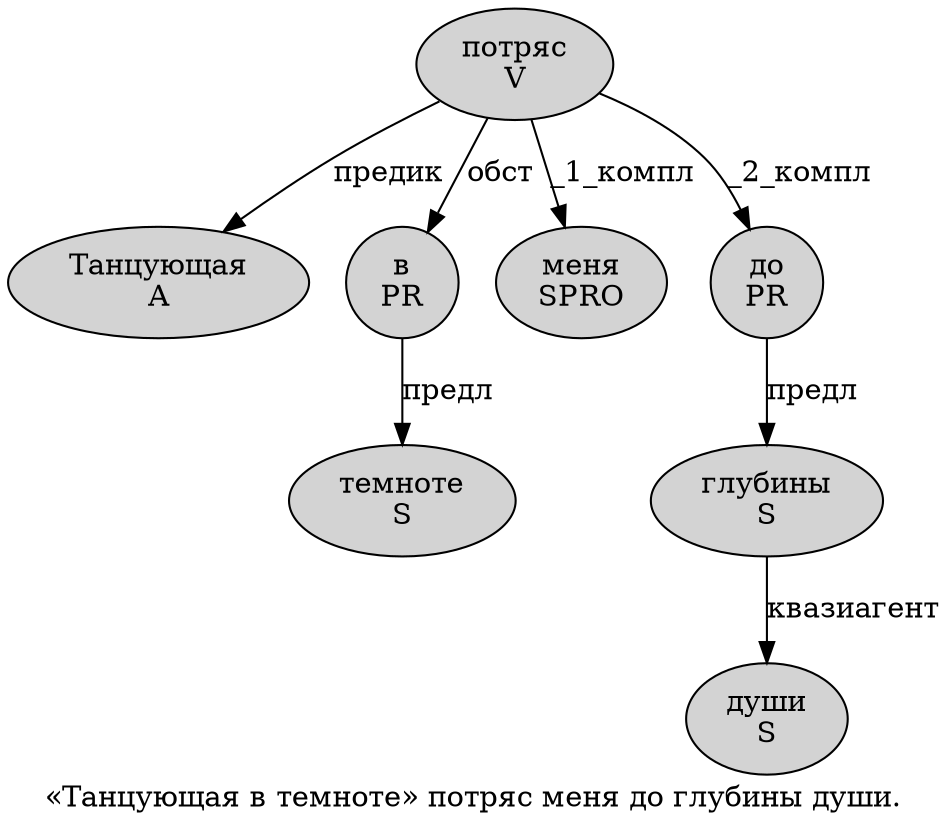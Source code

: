 digraph SENTENCE_962 {
	graph [label="«Танцующая в темноте» потряс меня до глубины души."]
	node [style=filled]
		1 [label="Танцующая
A" color="" fillcolor=lightgray penwidth=1 shape=ellipse]
		2 [label="в
PR" color="" fillcolor=lightgray penwidth=1 shape=ellipse]
		3 [label="темноте
S" color="" fillcolor=lightgray penwidth=1 shape=ellipse]
		5 [label="потряс
V" color="" fillcolor=lightgray penwidth=1 shape=ellipse]
		6 [label="меня
SPRO" color="" fillcolor=lightgray penwidth=1 shape=ellipse]
		7 [label="до
PR" color="" fillcolor=lightgray penwidth=1 shape=ellipse]
		8 [label="глубины
S" color="" fillcolor=lightgray penwidth=1 shape=ellipse]
		9 [label="души
S" color="" fillcolor=lightgray penwidth=1 shape=ellipse]
			7 -> 8 [label="предл"]
			5 -> 1 [label="предик"]
			5 -> 2 [label="обст"]
			5 -> 6 [label="_1_компл"]
			5 -> 7 [label="_2_компл"]
			2 -> 3 [label="предл"]
			8 -> 9 [label="квазиагент"]
}